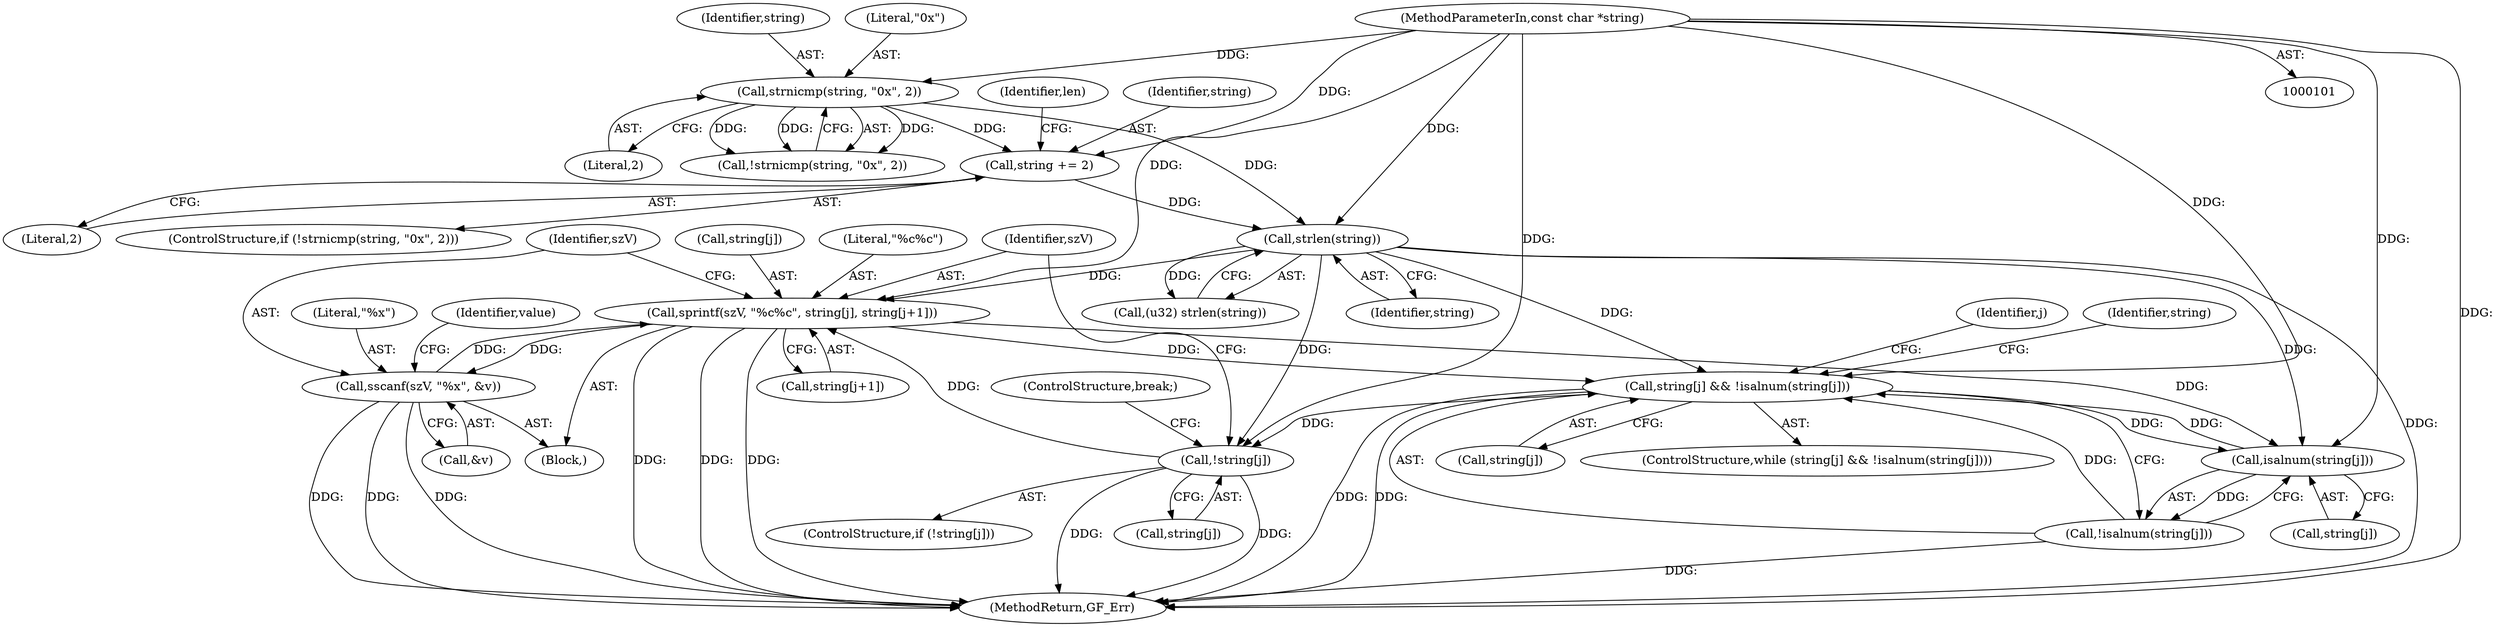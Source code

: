 digraph "0_gpac_f36525c5beafb78959c3a07d6622c9028de348da@API" {
"1000162" [label="(Call,sprintf(szV, \"%c%c\", string[j], string[j+1]))"];
"1000173" [label="(Call,sscanf(szV, \"%x\", &v))"];
"1000162" [label="(Call,sprintf(szV, \"%c%c\", string[j], string[j+1]))"];
"1000157" [label="(Call,!string[j])"];
"1000145" [label="(Call,string[j] && !isalnum(string[j]))"];
"1000150" [label="(Call,isalnum(string[j]))"];
"1000123" [label="(Call,strlen(string))"];
"1000116" [label="(Call,string += 2)"];
"1000112" [label="(Call,strnicmp(string, \"0x\", 2))"];
"1000102" [label="(MethodParameterIn,const char *string)"];
"1000149" [label="(Call,!isalnum(string[j]))"];
"1000158" [label="(Call,string[j])"];
"1000174" [label="(Identifier,szV)"];
"1000163" [label="(Identifier,szV)"];
"1000113" [label="(Identifier,string)"];
"1000115" [label="(Literal,2)"];
"1000175" [label="(Literal,\"%x\")"];
"1000146" [label="(Call,string[j])"];
"1000150" [label="(Call,isalnum(string[j]))"];
"1000123" [label="(Call,strlen(string))"];
"1000144" [label="(ControlStructure,while (string[j] && !isalnum(string[j])))"];
"1000156" [label="(ControlStructure,if (!string[j]))"];
"1000118" [label="(Literal,2)"];
"1000141" [label="(Block,)"];
"1000149" [label="(Call,!isalnum(string[j]))"];
"1000155" [label="(Identifier,j)"];
"1000162" [label="(Call,sprintf(szV, \"%c%c\", string[j], string[j+1]))"];
"1000102" [label="(MethodParameterIn,const char *string)"];
"1000165" [label="(Call,string[j])"];
"1000151" [label="(Call,string[j])"];
"1000110" [label="(ControlStructure,if (!strnicmp(string, \"0x\", 2)))"];
"1000111" [label="(Call,!strnicmp(string, \"0x\", 2))"];
"1000208" [label="(MethodReturn,GF_Err)"];
"1000168" [label="(Call,string[j+1])"];
"1000116" [label="(Call,string += 2)"];
"1000121" [label="(Call,(u32) strlen(string))"];
"1000120" [label="(Identifier,len)"];
"1000114" [label="(Literal,\"0x\")"];
"1000159" [label="(Identifier,string)"];
"1000173" [label="(Call,sscanf(szV, \"%x\", &v))"];
"1000161" [label="(ControlStructure,break;)"];
"1000164" [label="(Literal,\"%c%c\")"];
"1000157" [label="(Call,!string[j])"];
"1000176" [label="(Call,&v)"];
"1000117" [label="(Identifier,string)"];
"1000180" [label="(Identifier,value)"];
"1000145" [label="(Call,string[j] && !isalnum(string[j]))"];
"1000112" [label="(Call,strnicmp(string, \"0x\", 2))"];
"1000124" [label="(Identifier,string)"];
"1000162" -> "1000141"  [label="AST: "];
"1000162" -> "1000168"  [label="CFG: "];
"1000163" -> "1000162"  [label="AST: "];
"1000164" -> "1000162"  [label="AST: "];
"1000165" -> "1000162"  [label="AST: "];
"1000168" -> "1000162"  [label="AST: "];
"1000174" -> "1000162"  [label="CFG: "];
"1000162" -> "1000208"  [label="DDG: "];
"1000162" -> "1000208"  [label="DDG: "];
"1000162" -> "1000208"  [label="DDG: "];
"1000162" -> "1000145"  [label="DDG: "];
"1000162" -> "1000150"  [label="DDG: "];
"1000173" -> "1000162"  [label="DDG: "];
"1000157" -> "1000162"  [label="DDG: "];
"1000123" -> "1000162"  [label="DDG: "];
"1000102" -> "1000162"  [label="DDG: "];
"1000162" -> "1000173"  [label="DDG: "];
"1000173" -> "1000141"  [label="AST: "];
"1000173" -> "1000176"  [label="CFG: "];
"1000174" -> "1000173"  [label="AST: "];
"1000175" -> "1000173"  [label="AST: "];
"1000176" -> "1000173"  [label="AST: "];
"1000180" -> "1000173"  [label="CFG: "];
"1000173" -> "1000208"  [label="DDG: "];
"1000173" -> "1000208"  [label="DDG: "];
"1000173" -> "1000208"  [label="DDG: "];
"1000157" -> "1000156"  [label="AST: "];
"1000157" -> "1000158"  [label="CFG: "];
"1000158" -> "1000157"  [label="AST: "];
"1000161" -> "1000157"  [label="CFG: "];
"1000163" -> "1000157"  [label="CFG: "];
"1000157" -> "1000208"  [label="DDG: "];
"1000157" -> "1000208"  [label="DDG: "];
"1000145" -> "1000157"  [label="DDG: "];
"1000123" -> "1000157"  [label="DDG: "];
"1000102" -> "1000157"  [label="DDG: "];
"1000145" -> "1000144"  [label="AST: "];
"1000145" -> "1000146"  [label="CFG: "];
"1000145" -> "1000149"  [label="CFG: "];
"1000146" -> "1000145"  [label="AST: "];
"1000149" -> "1000145"  [label="AST: "];
"1000155" -> "1000145"  [label="CFG: "];
"1000159" -> "1000145"  [label="CFG: "];
"1000145" -> "1000208"  [label="DDG: "];
"1000145" -> "1000208"  [label="DDG: "];
"1000150" -> "1000145"  [label="DDG: "];
"1000123" -> "1000145"  [label="DDG: "];
"1000102" -> "1000145"  [label="DDG: "];
"1000149" -> "1000145"  [label="DDG: "];
"1000145" -> "1000150"  [label="DDG: "];
"1000150" -> "1000149"  [label="AST: "];
"1000150" -> "1000151"  [label="CFG: "];
"1000151" -> "1000150"  [label="AST: "];
"1000149" -> "1000150"  [label="CFG: "];
"1000150" -> "1000149"  [label="DDG: "];
"1000123" -> "1000150"  [label="DDG: "];
"1000102" -> "1000150"  [label="DDG: "];
"1000123" -> "1000121"  [label="AST: "];
"1000123" -> "1000124"  [label="CFG: "];
"1000124" -> "1000123"  [label="AST: "];
"1000121" -> "1000123"  [label="CFG: "];
"1000123" -> "1000208"  [label="DDG: "];
"1000123" -> "1000121"  [label="DDG: "];
"1000116" -> "1000123"  [label="DDG: "];
"1000112" -> "1000123"  [label="DDG: "];
"1000102" -> "1000123"  [label="DDG: "];
"1000116" -> "1000110"  [label="AST: "];
"1000116" -> "1000118"  [label="CFG: "];
"1000117" -> "1000116"  [label="AST: "];
"1000118" -> "1000116"  [label="AST: "];
"1000120" -> "1000116"  [label="CFG: "];
"1000112" -> "1000116"  [label="DDG: "];
"1000102" -> "1000116"  [label="DDG: "];
"1000112" -> "1000111"  [label="AST: "];
"1000112" -> "1000115"  [label="CFG: "];
"1000113" -> "1000112"  [label="AST: "];
"1000114" -> "1000112"  [label="AST: "];
"1000115" -> "1000112"  [label="AST: "];
"1000111" -> "1000112"  [label="CFG: "];
"1000112" -> "1000111"  [label="DDG: "];
"1000112" -> "1000111"  [label="DDG: "];
"1000112" -> "1000111"  [label="DDG: "];
"1000102" -> "1000112"  [label="DDG: "];
"1000102" -> "1000101"  [label="AST: "];
"1000102" -> "1000208"  [label="DDG: "];
"1000149" -> "1000208"  [label="DDG: "];
}
